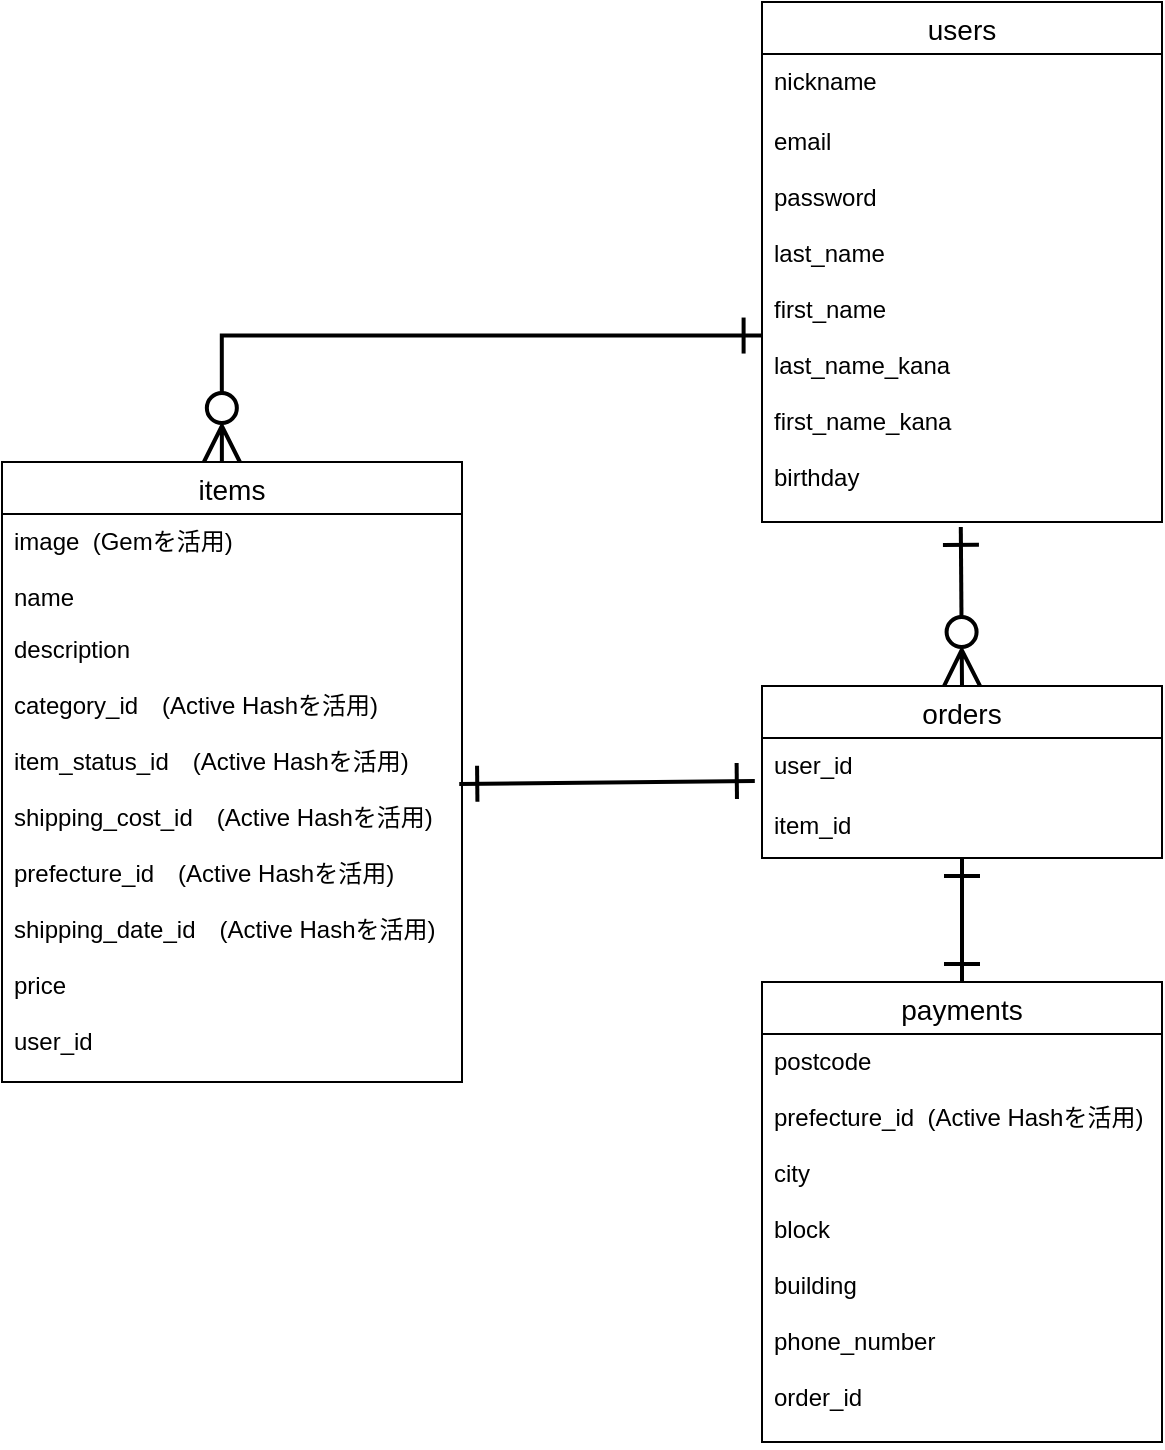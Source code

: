<mxfile>
    <diagram id="RpAzqQCwNc34NlLqPRSM" name="ページ1">
        <mxGraphModel dx="1675" dy="703" grid="1" gridSize="10" guides="1" tooltips="1" connect="1" arrows="1" fold="1" page="1" pageScale="1" pageWidth="827" pageHeight="1169" math="0" shadow="0">
            <root>
                <mxCell id="0"/>
                <mxCell id="1" parent="0"/>
                <mxCell id="47" value="users" style="swimlane;fontStyle=0;childLayout=stackLayout;horizontal=1;startSize=26;horizontalStack=0;resizeParent=1;resizeParentMax=0;resizeLast=0;collapsible=1;marginBottom=0;align=center;fontSize=14;" parent="1" vertex="1">
                    <mxGeometry x="-320" y="130" width="200" height="260" as="geometry"/>
                </mxCell>
                <mxCell id="48" value="nickname" style="text;strokeColor=none;fillColor=none;spacingLeft=4;spacingRight=4;overflow=hidden;rotatable=0;points=[[0,0.5],[1,0.5]];portConstraint=eastwest;fontSize=12;" parent="47" vertex="1">
                    <mxGeometry y="26" width="200" height="30" as="geometry"/>
                </mxCell>
                <mxCell id="50" value="email&#10;&#10;password&#10;&#10;last_name&#10;&#10;first_name&#10;&#10;last_name_kana&#10;&#10;first_name_kana&#10;&#10;birthday" style="text;strokeColor=none;fillColor=none;spacingLeft=4;spacingRight=4;overflow=hidden;rotatable=0;points=[[0,0.5],[1,0.5]];portConstraint=eastwest;fontSize=12;" parent="47" vertex="1">
                    <mxGeometry y="56" width="200" height="204" as="geometry"/>
                </mxCell>
                <mxCell id="51" value="items" style="swimlane;fontStyle=0;childLayout=stackLayout;horizontal=1;startSize=26;horizontalStack=0;resizeParent=1;resizeParentMax=0;resizeLast=0;collapsible=1;marginBottom=0;align=center;fontSize=14;" parent="1" vertex="1">
                    <mxGeometry x="-700" y="360" width="230" height="310" as="geometry"/>
                </mxCell>
                <mxCell id="52" value="image  (Gemを活用)&#10;&#10;name" style="text;strokeColor=none;fillColor=none;spacingLeft=4;spacingRight=4;overflow=hidden;rotatable=0;points=[[0,0.5],[1,0.5]];portConstraint=eastwest;fontSize=12;" parent="51" vertex="1">
                    <mxGeometry y="26" width="230" height="54" as="geometry"/>
                </mxCell>
                <mxCell id="54" value="description &#10;&#10;category_id　(Active Hashを活用)&#10;&#10;item_status_id　(Active Hashを活用)&#10;&#10;shipping_cost_id　(Active Hashを活用)&#10;&#10;prefecture_id　(Active Hashを活用)&#10;&#10;shipping_date_id　(Active Hashを活用)&#10;&#10;price&#10;&#10;user_id" style="text;strokeColor=none;fillColor=none;spacingLeft=4;spacingRight=4;overflow=hidden;rotatable=0;points=[[0,0.5],[1,0.5]];portConstraint=eastwest;fontSize=12;" parent="51" vertex="1">
                    <mxGeometry y="80" width="230" height="230" as="geometry"/>
                </mxCell>
                <mxCell id="72" value="" style="endArrow=ERzeroToMany;html=1;rounded=0;endSize=15;targetPerimeterSpacing=0;strokeWidth=2;entryX=0.478;entryY=0;entryDx=0;entryDy=0;entryPerimeter=0;endFill=0;startArrow=ERone;startFill=0;edgeStyle=orthogonalEdgeStyle;exitX=-0.001;exitY=0.543;exitDx=0;exitDy=0;exitPerimeter=0;startSize=15;" edge="1" parent="1" source="50" target="51">
                    <mxGeometry relative="1" as="geometry">
                        <mxPoint x="-380" y="280" as="sourcePoint"/>
                        <mxPoint x="-375" y="380" as="targetPoint"/>
                    </mxGeometry>
                </mxCell>
                <mxCell id="73" value="orders" style="swimlane;fontStyle=0;childLayout=stackLayout;horizontal=1;startSize=26;horizontalStack=0;resizeParent=1;resizeParentMax=0;resizeLast=0;collapsible=1;marginBottom=0;align=center;fontSize=14;" vertex="1" parent="1">
                    <mxGeometry x="-320" y="472" width="200" height="86" as="geometry"/>
                </mxCell>
                <mxCell id="74" value="user_id" style="text;strokeColor=none;fillColor=none;spacingLeft=4;spacingRight=4;overflow=hidden;rotatable=0;points=[[0,0.5],[1,0.5]];portConstraint=eastwest;fontSize=12;" vertex="1" parent="73">
                    <mxGeometry y="26" width="200" height="30" as="geometry"/>
                </mxCell>
                <mxCell id="75" value="item_id" style="text;strokeColor=none;fillColor=none;spacingLeft=4;spacingRight=4;overflow=hidden;rotatable=0;points=[[0,0.5],[1,0.5]];portConstraint=eastwest;fontSize=12;" vertex="1" parent="73">
                    <mxGeometry y="56" width="200" height="30" as="geometry"/>
                </mxCell>
                <mxCell id="77" value="payments" style="swimlane;fontStyle=0;childLayout=stackLayout;horizontal=1;startSize=26;horizontalStack=0;resizeParent=1;resizeParentMax=0;resizeLast=0;collapsible=1;marginBottom=0;align=center;fontSize=14;" vertex="1" parent="1">
                    <mxGeometry x="-320" y="620" width="200" height="230" as="geometry"/>
                </mxCell>
                <mxCell id="79" value="postcode&#10;&#10;prefecture_id  (Active Hashを活用)&#10;&#10;city&#10;&#10;block&#10;&#10;building&#10;&#10;phone_number&#10;&#10;order_id" style="text;strokeColor=none;fillColor=none;spacingLeft=4;spacingRight=4;overflow=hidden;rotatable=0;points=[[0,0.5],[1,0.5]];portConstraint=eastwest;fontSize=12;" vertex="1" parent="77">
                    <mxGeometry y="26" width="200" height="204" as="geometry"/>
                </mxCell>
                <mxCell id="82" value="" style="endArrow=ERone;html=1;rounded=0;endSize=15;targetPerimeterSpacing=0;strokeWidth=2;startArrow=ERone;startFill=0;endFill=0;exitX=0.5;exitY=0;exitDx=0;exitDy=0;entryX=0.5;entryY=1;entryDx=0;entryDy=0;startSize=15;" edge="1" parent="1" source="77" target="73">
                    <mxGeometry relative="1" as="geometry">
                        <mxPoint x="-98" y="590" as="sourcePoint"/>
                        <mxPoint x="-190" y="570" as="targetPoint"/>
                    </mxGeometry>
                </mxCell>
                <mxCell id="84" value="" style="endArrow=ERone;html=1;rounded=0;endSize=15;targetPerimeterSpacing=0;strokeWidth=2;entryX=0.497;entryY=1.012;entryDx=0;entryDy=0;entryPerimeter=0;exitX=0.5;exitY=0;exitDx=0;exitDy=0;startArrow=ERzeroToMany;startFill=0;endFill=0;startSize=15;" edge="1" parent="1" source="73" target="50">
                    <mxGeometry relative="1" as="geometry">
                        <mxPoint x="-350" y="440" as="sourcePoint"/>
                        <mxPoint x="-190" y="440" as="targetPoint"/>
                    </mxGeometry>
                </mxCell>
                <mxCell id="85" value="" style="endArrow=ERone;html=1;rounded=0;endSize=15;targetPerimeterSpacing=0;strokeWidth=2;entryX=-0.018;entryY=0.715;entryDx=0;entryDy=0;startArrow=ERone;startFill=0;endFill=0;exitX=0.994;exitY=0.352;exitDx=0;exitDy=0;exitPerimeter=0;startSize=15;entryPerimeter=0;" edge="1" parent="1" source="54" target="74">
                    <mxGeometry relative="1" as="geometry">
                        <mxPoint x="-350" y="481" as="sourcePoint"/>
                        <mxPoint x="-280" y="480" as="targetPoint"/>
                    </mxGeometry>
                </mxCell>
            </root>
        </mxGraphModel>
    </diagram>
</mxfile>